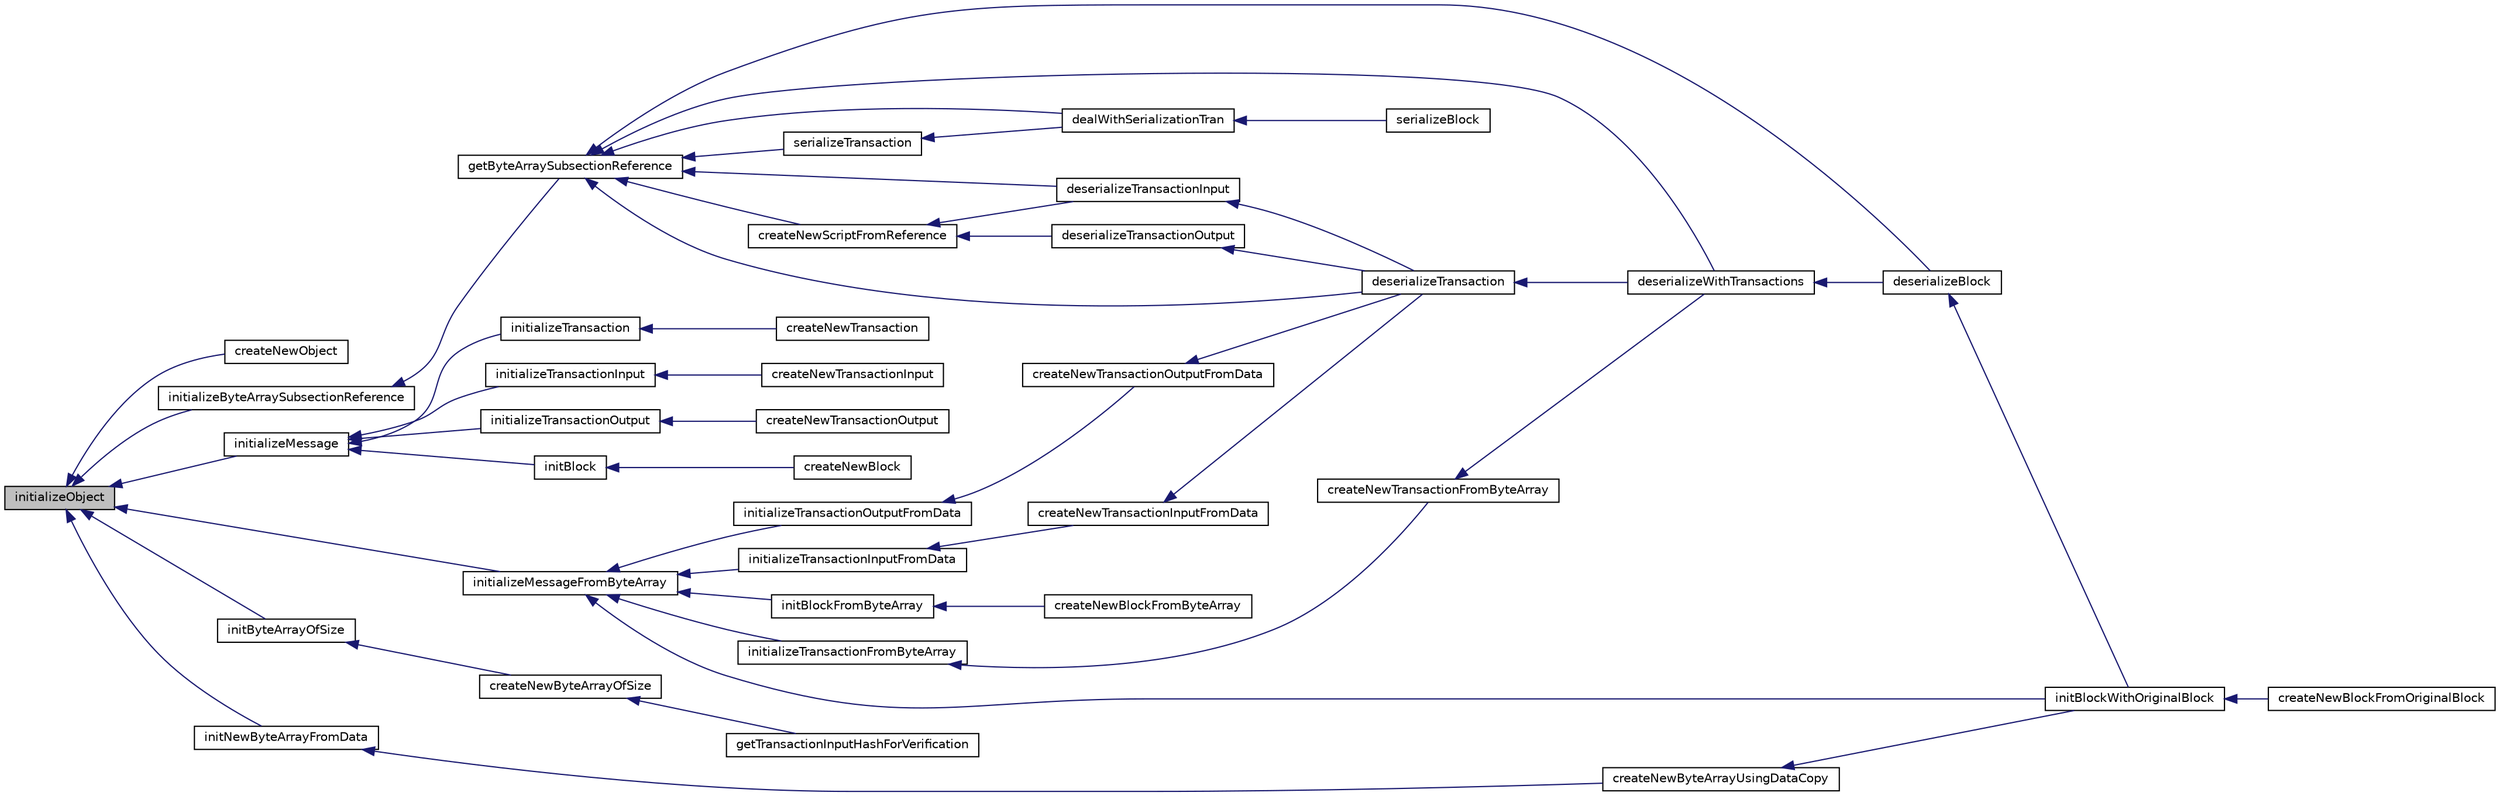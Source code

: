 digraph G
{
  edge [fontname="Helvetica",fontsize="10",labelfontname="Helvetica",labelfontsize="10"];
  node [fontname="Helvetica",fontsize="10",shape=record];
  rankdir=LR;
  Node1 [label="initializeObject",height=0.2,width=0.4,color="black", fillcolor="grey75", style="filled" fontcolor="black"];
  Node1 -> Node2 [dir=back,color="midnightblue",fontsize="10",style="solid"];
  Node2 [label="createNewObject",height=0.2,width=0.4,color="black", fillcolor="white", style="filled",URL="$_m_i_object_8h.html#af04ba85f6f0257373bbcfca4696e38c8",tooltip="Creates a new Object."];
  Node1 -> Node3 [dir=back,color="midnightblue",fontsize="10",style="solid"];
  Node3 [label="initializeByteArraySubsectionReference",height=0.2,width=0.4,color="black", fillcolor="white", style="filled",URL="$_m_i_byte_array_8h.html#a0639a384c5603ad22f8440fcbb831f9a",tooltip="Initialises a reference ByteArray to a subsection of an ByteArray."];
  Node3 -> Node4 [dir=back,color="midnightblue",fontsize="10",style="solid"];
  Node4 [label="getByteArraySubsectionReference",height=0.2,width=0.4,color="black", fillcolor="white", style="filled",URL="$_m_i_byte_array_8h.html#a3350bfefcab7bfb6e48c9865b342bec0",tooltip="References a subsection of a ByteArray."];
  Node4 -> Node5 [dir=back,color="midnightblue",fontsize="10",style="solid"];
  Node5 [label="createNewScriptFromReference",height=0.2,width=0.4,color="black", fillcolor="white", style="filled",URL="$_m_i_script_8h.html#aa0a40e0353c30a695a1f335b4425934b",tooltip="Creates a new Script object."];
  Node5 -> Node6 [dir=back,color="midnightblue",fontsize="10",style="solid"];
  Node6 [label="deserializeTransactionInput",height=0.2,width=0.4,color="black", fillcolor="white", style="filled",URL="$_m_i_transaction_input_8h.html#ad375fb1ac6adc4cfeafc59b89ab811b9",tooltip="Deserialises a TransactionInput so that it can be used as an object."];
  Node6 -> Node7 [dir=back,color="midnightblue",fontsize="10",style="solid"];
  Node7 [label="deserializeTransaction",height=0.2,width=0.4,color="black", fillcolor="white", style="filled",URL="$_m_i_transaction_8h.html#a8777f695fbbb547e32b9c0347b6b2026",tooltip="Deserialises a Transaction so that it can be used as an object."];
  Node7 -> Node8 [dir=back,color="midnightblue",fontsize="10",style="solid"];
  Node8 [label="deserializeWithTransactions",height=0.2,width=0.4,color="black", fillcolor="white", style="filled",URL="$_m_i_block_8h.html#a04d2d2defba76492762c0eb4b7ccd206"];
  Node8 -> Node9 [dir=back,color="midnightblue",fontsize="10",style="solid"];
  Node9 [label="deserializeBlock",height=0.2,width=0.4,color="black", fillcolor="white", style="filled",URL="$_m_i_block_8h.html#a9b85a6f60672aea0471f7b6a7e9930ba",tooltip="Deserializes a Block so that it can be used as an object."];
  Node9 -> Node10 [dir=back,color="midnightblue",fontsize="10",style="solid"];
  Node10 [label="initBlockWithOriginalBlock",height=0.2,width=0.4,color="black", fillcolor="white", style="filled",URL="$_m_i_block_8h.html#ab4caa099f720462b32d9e74406309b1d",tooltip="Initializes a Block object with the original block for the bitcoin block chain. This will have seri..."];
  Node10 -> Node11 [dir=back,color="midnightblue",fontsize="10",style="solid"];
  Node11 [label="createNewBlockFromOriginalBlock",height=0.2,width=0.4,color="black", fillcolor="white", style="filled",URL="$_m_i_block_8c.html#a9eb01377cf0d49ddc3dd988d221ddd76"];
  Node5 -> Node12 [dir=back,color="midnightblue",fontsize="10",style="solid"];
  Node12 [label="deserializeTransactionOutput",height=0.2,width=0.4,color="black", fillcolor="white", style="filled",URL="$_m_i_transaction_output_8h.html#aec03af57e070260915cbf2491802df55",tooltip="Deserialises a TransactionOutput so that it can be used as an object."];
  Node12 -> Node7 [dir=back,color="midnightblue",fontsize="10",style="solid"];
  Node4 -> Node13 [dir=back,color="midnightblue",fontsize="10",style="solid"];
  Node13 [label="dealWithSerializationTran",height=0.2,width=0.4,color="black", fillcolor="white", style="filled",URL="$_m_i_block_8h.html#a3fa07e825a149c98d148b215a5d5a78a"];
  Node13 -> Node14 [dir=back,color="midnightblue",fontsize="10",style="solid"];
  Node14 [label="serializeBlock",height=0.2,width=0.4,color="black", fillcolor="white", style="filled",URL="$_m_i_block_8h.html#a3dab3fff46c9b386501414a6b13f5192",tooltip="Serializes a Block to the byte data."];
  Node4 -> Node9 [dir=back,color="midnightblue",fontsize="10",style="solid"];
  Node4 -> Node7 [dir=back,color="midnightblue",fontsize="10",style="solid"];
  Node4 -> Node6 [dir=back,color="midnightblue",fontsize="10",style="solid"];
  Node4 -> Node8 [dir=back,color="midnightblue",fontsize="10",style="solid"];
  Node4 -> Node15 [dir=back,color="midnightblue",fontsize="10",style="solid"];
  Node15 [label="serializeTransaction",height=0.2,width=0.4,color="black", fillcolor="white", style="filled",URL="$_m_i_transaction_8h.html#a1abc45d369c2884698692d79091f5b2c",tooltip="Serialises a Transaction to byte data."];
  Node15 -> Node13 [dir=back,color="midnightblue",fontsize="10",style="solid"];
  Node1 -> Node16 [dir=back,color="midnightblue",fontsize="10",style="solid"];
  Node16 [label="initializeMessage",height=0.2,width=0.4,color="black", fillcolor="white", style="filled",URL="$_m_i_message_8h.html#a9dbf66c879a74ec29dc83bdf9fb7749d",tooltip="Initialises a Message object."];
  Node16 -> Node17 [dir=back,color="midnightblue",fontsize="10",style="solid"];
  Node17 [label="initializeTransaction",height=0.2,width=0.4,color="black", fillcolor="white", style="filled",URL="$_m_i_transaction_8h.html#a8b299a1ed7ad62d46f4d2547463b95fe",tooltip="Initialises a Transaction object."];
  Node17 -> Node18 [dir=back,color="midnightblue",fontsize="10",style="solid"];
  Node18 [label="createNewTransaction",height=0.2,width=0.4,color="black", fillcolor="white", style="filled",URL="$_m_i_transaction_8h.html#ad9c9cac2e7fd054ceff9c4a0053ec494",tooltip="Creates a new Transaction object with no inputs or outputs."];
  Node16 -> Node19 [dir=back,color="midnightblue",fontsize="10",style="solid"];
  Node19 [label="initializeTransactionInput",height=0.2,width=0.4,color="black", fillcolor="white", style="filled",URL="$_m_i_transaction_input_8h.html#ab948c7629606c3e71f6b502f65df5cb5",tooltip="Initialises a TransactionInput object."];
  Node19 -> Node20 [dir=back,color="midnightblue",fontsize="10",style="solid"];
  Node20 [label="createNewTransactionInput",height=0.2,width=0.4,color="black", fillcolor="white", style="filled",URL="$_m_i_transaction_input_8h.html#a66149340bfb777acf294dba5d06a9776",tooltip="Creates a new TransactionInput object."];
  Node16 -> Node21 [dir=back,color="midnightblue",fontsize="10",style="solid"];
  Node21 [label="initializeTransactionOutput",height=0.2,width=0.4,color="black", fillcolor="white", style="filled",URL="$_m_i_transaction_output_8h.html#ac0e4fa3f0072f09f8852b49636929dad",tooltip="Initialises a TransactionOutput object."];
  Node21 -> Node22 [dir=back,color="midnightblue",fontsize="10",style="solid"];
  Node22 [label="createNewTransactionOutput",height=0.2,width=0.4,color="black", fillcolor="white", style="filled",URL="$_m_i_transaction_output_8h.html#a6a42fc141043183bd5dc2872ea7def95",tooltip="Creates a new TransactionOutput object."];
  Node16 -> Node23 [dir=back,color="midnightblue",fontsize="10",style="solid"];
  Node23 [label="initBlock",height=0.2,width=0.4,color="black", fillcolor="white", style="filled",URL="$_m_i_block_8h.html#aff02edfeca99bc15719c64dbc47eb7ba",tooltip="Initializes a Block object."];
  Node23 -> Node24 [dir=back,color="midnightblue",fontsize="10",style="solid"];
  Node24 [label="createNewBlock",height=0.2,width=0.4,color="black", fillcolor="white", style="filled",URL="$_m_i_block_8h.html#a32a782c3e422cc5b132abaddc4eecf13",tooltip="Creates a new Block object. Set the members after creating the block object."];
  Node1 -> Node25 [dir=back,color="midnightblue",fontsize="10",style="solid"];
  Node25 [label="initializeMessageFromByteArray",height=0.2,width=0.4,color="black", fillcolor="white", style="filled",URL="$_m_i_message_8h.html#a01c4c096a093f1f0e87dd57b9a59087a",tooltip="Initialises a Message object from byte data."];
  Node25 -> Node26 [dir=back,color="midnightblue",fontsize="10",style="solid"];
  Node26 [label="initializeTransactionFromByteArray",height=0.2,width=0.4,color="black", fillcolor="white", style="filled",URL="$_m_i_transaction_8h.html#addbf01b7d3012da33c2124db978f3424",tooltip="Creates a new Transaction object from byte data. Should be serialised for object data..."];
  Node26 -> Node27 [dir=back,color="midnightblue",fontsize="10",style="solid"];
  Node27 [label="createNewTransactionFromByteArray",height=0.2,width=0.4,color="black", fillcolor="white", style="filled",URL="$_m_i_transaction_8h.html#ac64b350eebd0ac111556c9323025a5bc",tooltip="Creates a new Transaction object from byte data. Should be serialised for object data..."];
  Node27 -> Node8 [dir=back,color="midnightblue",fontsize="10",style="solid"];
  Node25 -> Node28 [dir=back,color="midnightblue",fontsize="10",style="solid"];
  Node28 [label="initializeTransactionInputFromData",height=0.2,width=0.4,color="black", fillcolor="white", style="filled",URL="$_m_i_transaction_input_8h.html#a23b5f752e968e3bff9c427e224c48366",tooltip="Initialises a new TransactionInput object from the byte data."];
  Node28 -> Node29 [dir=back,color="midnightblue",fontsize="10",style="solid"];
  Node29 [label="createNewTransactionInputFromData",height=0.2,width=0.4,color="black", fillcolor="white", style="filled",URL="$_m_i_transaction_input_8h.html#a6ce74856deb61a054db563a0382b0ff2",tooltip="Creates a new TransactionInput object from byte data."];
  Node29 -> Node7 [dir=back,color="midnightblue",fontsize="10",style="solid"];
  Node25 -> Node30 [dir=back,color="midnightblue",fontsize="10",style="solid"];
  Node30 [label="initializeTransactionOutputFromData",height=0.2,width=0.4,color="black", fillcolor="white", style="filled",URL="$_m_i_transaction_output_8h.html#acdff85fe7595abae3fad7331e5411254",tooltip="Initialises a TransactionOutput object."];
  Node30 -> Node31 [dir=back,color="midnightblue",fontsize="10",style="solid"];
  Node31 [label="createNewTransactionOutputFromData",height=0.2,width=0.4,color="black", fillcolor="white", style="filled",URL="$_m_i_transaction_output_8h.html#ad147138cc70f16d81e3b66a00ae700af",tooltip="Creates a new TransactionOutput object from byte data. Should be serialised for object data..."];
  Node31 -> Node7 [dir=back,color="midnightblue",fontsize="10",style="solid"];
  Node25 -> Node32 [dir=back,color="midnightblue",fontsize="10",style="solid"];
  Node32 [label="initBlockFromByteArray",height=0.2,width=0.4,color="black", fillcolor="white", style="filled",URL="$_m_i_block_8h.html#adb55432064c1fb591abf43542ed6261e",tooltip="Initializes a Block object from serialized data."];
  Node32 -> Node33 [dir=back,color="midnightblue",fontsize="10",style="solid"];
  Node33 [label="createNewBlockFromByteArray",height=0.2,width=0.4,color="black", fillcolor="white", style="filled",URL="$_m_i_block_8h.html#aaddeaac51a35b3b98ade3340b6d46bac",tooltip="Creates a new Block object from serialized block data."];
  Node25 -> Node10 [dir=back,color="midnightblue",fontsize="10",style="solid"];
  Node1 -> Node34 [dir=back,color="midnightblue",fontsize="10",style="solid"];
  Node34 [label="initByteArrayOfSize",height=0.2,width=0.4,color="black", fillcolor="white", style="filled",URL="$_m_i_byte_array_8h.html#a04dd144d29de492350468e12c2808319",tooltip="Initialises an empty ByteArray object."];
  Node34 -> Node35 [dir=back,color="midnightblue",fontsize="10",style="solid"];
  Node35 [label="createNewByteArrayOfSize",height=0.2,width=0.4,color="black", fillcolor="white", style="filled",URL="$_m_i_byte_array_8h.html#a2db5c01eeb9fbe1d8350ab99392be437",tooltip="Creates an empty ByteArray object."];
  Node35 -> Node36 [dir=back,color="midnightblue",fontsize="10",style="solid"];
  Node36 [label="getTransactionInputHashForVerification",height=0.2,width=0.4,color="black", fillcolor="white", style="filled",URL="$_m_i_transaction_8h.html#a6752846ad122c4320c07ea5cb51637d5",tooltip="Gets the hash for signing or signature checking for a transaction input. The transaction input needs ..."];
  Node1 -> Node37 [dir=back,color="midnightblue",fontsize="10",style="solid"];
  Node37 [label="initNewByteArrayFromData",height=0.2,width=0.4,color="black", fillcolor="white", style="filled",URL="$_m_i_byte_array_8h.html#af36c0013b2be340fb2c017c8bd0d808f",tooltip="Creates a new ByteArray using data."];
  Node37 -> Node38 [dir=back,color="midnightblue",fontsize="10",style="solid"];
  Node38 [label="createNewByteArrayUsingDataCopy",height=0.2,width=0.4,color="black", fillcolor="white", style="filled",URL="$_m_i_byte_array_8h.html#a9d079ea9294ff1dfc57d978c0d0402cf",tooltip="Creates a new ByteArray using data which is copied."];
  Node38 -> Node10 [dir=back,color="midnightblue",fontsize="10",style="solid"];
}
